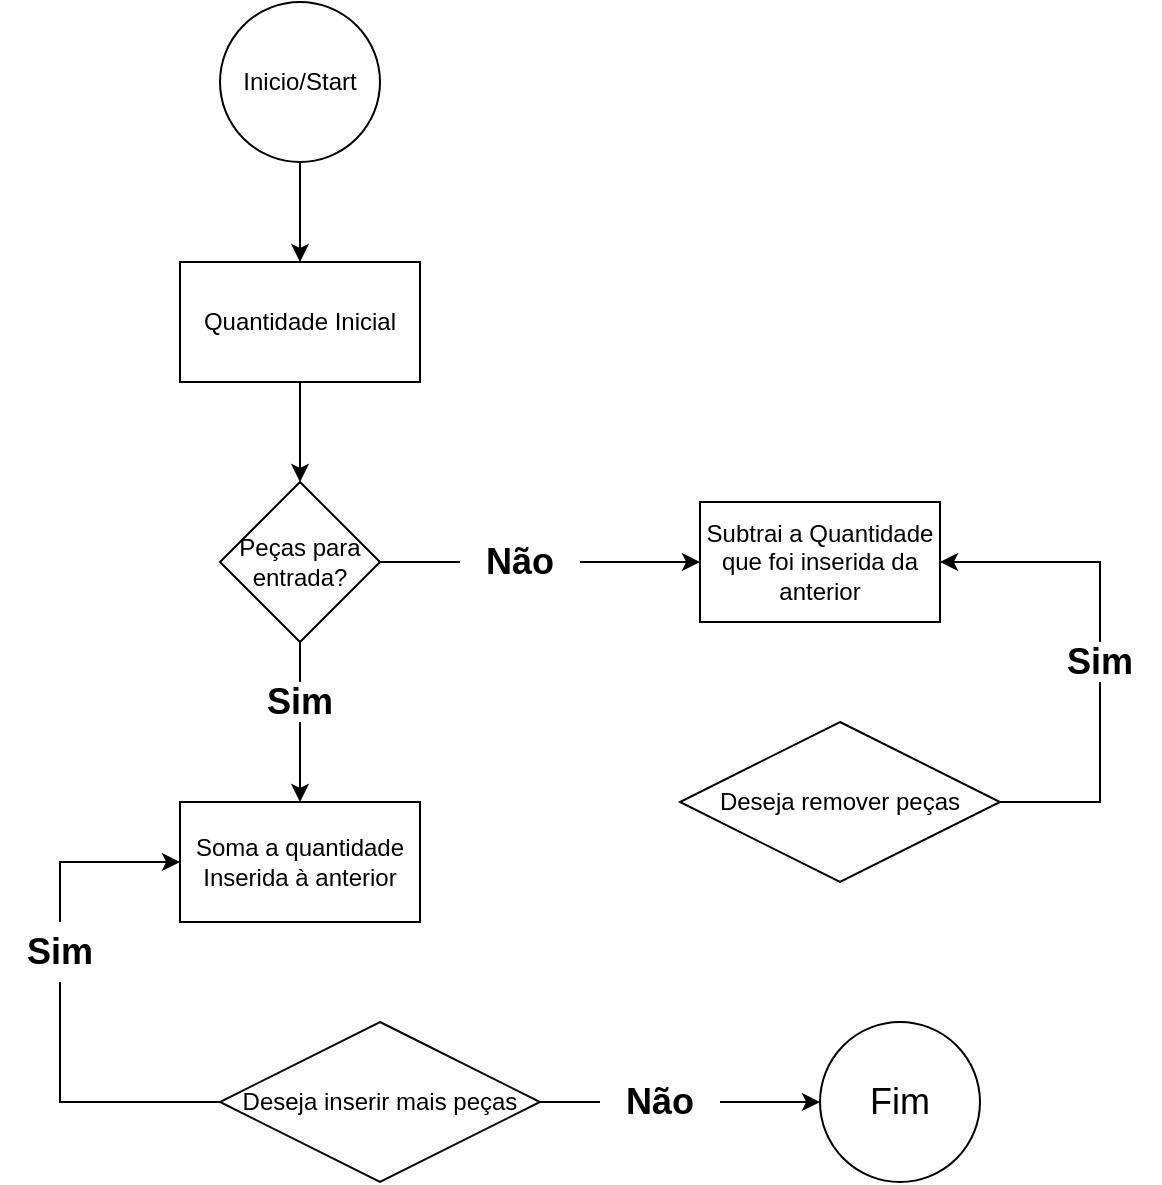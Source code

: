 <mxfile version="20.7.4" type="github">
  <diagram id="t5ThZglBCMrRRL8-HuUK" name="Página-1">
    <mxGraphModel dx="1235" dy="606" grid="1" gridSize="10" guides="1" tooltips="1" connect="1" arrows="1" fold="1" page="1" pageScale="1" pageWidth="827" pageHeight="1169" math="0" shadow="0">
      <root>
        <mxCell id="0" />
        <mxCell id="1" parent="0" />
        <mxCell id="XqXsXuCe_wsq-RO8zfuG-30" style="edgeStyle=orthogonalEdgeStyle;rounded=0;orthogonalLoop=1;jettySize=auto;html=1;exitX=0.5;exitY=1;exitDx=0;exitDy=0;entryX=0.5;entryY=0;entryDx=0;entryDy=0;fontSize=18;" edge="1" parent="1" source="XqXsXuCe_wsq-RO8zfuG-1" target="XqXsXuCe_wsq-RO8zfuG-3">
          <mxGeometry relative="1" as="geometry" />
        </mxCell>
        <mxCell id="XqXsXuCe_wsq-RO8zfuG-1" value="Quantidade Inicial" style="rounded=0;whiteSpace=wrap;html=1;" vertex="1" parent="1">
          <mxGeometry x="180" y="190" width="120" height="60" as="geometry" />
        </mxCell>
        <mxCell id="XqXsXuCe_wsq-RO8zfuG-34" style="edgeStyle=orthogonalEdgeStyle;rounded=0;orthogonalLoop=1;jettySize=auto;html=1;exitX=0.5;exitY=1;exitDx=0;exitDy=0;entryX=0.5;entryY=0;entryDx=0;entryDy=0;fontSize=18;" edge="1" parent="1" source="XqXsXuCe_wsq-RO8zfuG-2" target="XqXsXuCe_wsq-RO8zfuG-1">
          <mxGeometry relative="1" as="geometry" />
        </mxCell>
        <mxCell id="XqXsXuCe_wsq-RO8zfuG-2" value="Inicio/Start" style="ellipse;whiteSpace=wrap;html=1;aspect=fixed;" vertex="1" parent="1">
          <mxGeometry x="200" y="60" width="80" height="80" as="geometry" />
        </mxCell>
        <UserObject label="" link="NÃO" id="XqXsXuCe_wsq-RO8zfuG-5">
          <mxCell style="edgeStyle=orthogonalEdgeStyle;rounded=0;orthogonalLoop=1;jettySize=auto;html=1;entryX=0;entryY=0.5;entryDx=0;entryDy=0;startArrow=none;" edge="1" parent="1" source="XqXsXuCe_wsq-RO8zfuG-6" target="XqXsXuCe_wsq-RO8zfuG-4">
            <mxGeometry relative="1" as="geometry">
              <Array as="points">
                <mxPoint x="400" y="340" />
                <mxPoint x="400" y="340" />
              </Array>
            </mxGeometry>
          </mxCell>
        </UserObject>
        <mxCell id="XqXsXuCe_wsq-RO8zfuG-31" style="edgeStyle=orthogonalEdgeStyle;rounded=0;orthogonalLoop=1;jettySize=auto;html=1;exitX=0.5;exitY=1;exitDx=0;exitDy=0;entryX=0.5;entryY=0;entryDx=0;entryDy=0;fontSize=18;startArrow=none;" edge="1" parent="1" source="XqXsXuCe_wsq-RO8zfuG-32" target="XqXsXuCe_wsq-RO8zfuG-7">
          <mxGeometry relative="1" as="geometry" />
        </mxCell>
        <mxCell id="XqXsXuCe_wsq-RO8zfuG-3" value="Peças para entrada?" style="rhombus;whiteSpace=wrap;html=1;" vertex="1" parent="1">
          <mxGeometry x="200" y="300" width="80" height="80" as="geometry" />
        </mxCell>
        <mxCell id="XqXsXuCe_wsq-RO8zfuG-4" value="Subtrai a Quantidade que foi inserida da anterior" style="rounded=0;whiteSpace=wrap;html=1;" vertex="1" parent="1">
          <mxGeometry x="440" y="310" width="120" height="60" as="geometry" />
        </mxCell>
        <mxCell id="XqXsXuCe_wsq-RO8zfuG-7" value="Soma a quantidade Inserida à anterior" style="rounded=0;whiteSpace=wrap;html=1;" vertex="1" parent="1">
          <mxGeometry x="180" y="460" width="120" height="60" as="geometry" />
        </mxCell>
        <mxCell id="XqXsXuCe_wsq-RO8zfuG-16" style="edgeStyle=orthogonalEdgeStyle;rounded=0;orthogonalLoop=1;jettySize=auto;html=1;exitX=0.5;exitY=0;exitDx=0;exitDy=0;entryX=0;entryY=0.5;entryDx=0;entryDy=0;fontSize=18;startArrow=none;" edge="1" parent="1" source="XqXsXuCe_wsq-RO8zfuG-10" target="XqXsXuCe_wsq-RO8zfuG-7">
          <mxGeometry relative="1" as="geometry">
            <Array as="points">
              <mxPoint x="120" y="510" />
              <mxPoint x="120" y="470" />
            </Array>
          </mxGeometry>
        </mxCell>
        <mxCell id="XqXsXuCe_wsq-RO8zfuG-21" style="edgeStyle=orthogonalEdgeStyle;rounded=0;orthogonalLoop=1;jettySize=auto;html=1;exitX=1;exitY=0.5;exitDx=0;exitDy=0;fontSize=18;entryX=0;entryY=0.5;entryDx=0;entryDy=0;startArrow=none;" edge="1" parent="1" source="XqXsXuCe_wsq-RO8zfuG-22" target="XqXsXuCe_wsq-RO8zfuG-20">
          <mxGeometry relative="1" as="geometry">
            <mxPoint x="450" y="590" as="targetPoint" />
          </mxGeometry>
        </mxCell>
        <mxCell id="XqXsXuCe_wsq-RO8zfuG-8" value="Deseja inserir mais peças" style="rhombus;whiteSpace=wrap;html=1;" vertex="1" parent="1">
          <mxGeometry x="200" y="570" width="160" height="80" as="geometry" />
        </mxCell>
        <mxCell id="XqXsXuCe_wsq-RO8zfuG-6" value="&lt;font style=&quot;font-size: 18px;&quot;&gt;&lt;b style=&quot;&quot;&gt;Não&lt;/b&gt;&lt;/font&gt;" style="text;html=1;strokeColor=none;fillColor=none;align=center;verticalAlign=middle;whiteSpace=wrap;rounded=0;" vertex="1" parent="1">
          <mxGeometry x="320" y="325" width="60" height="30" as="geometry" />
        </mxCell>
        <mxCell id="XqXsXuCe_wsq-RO8zfuG-11" value="" style="edgeStyle=orthogonalEdgeStyle;rounded=0;orthogonalLoop=1;jettySize=auto;html=1;entryX=0;entryY=0.5;entryDx=0;entryDy=0;endArrow=none;" edge="1" parent="1" source="XqXsXuCe_wsq-RO8zfuG-3" target="XqXsXuCe_wsq-RO8zfuG-6">
          <mxGeometry relative="1" as="geometry">
            <mxPoint x="280" y="340" as="sourcePoint" />
            <mxPoint x="440" y="340" as="targetPoint" />
            <Array as="points" />
          </mxGeometry>
        </mxCell>
        <mxCell id="XqXsXuCe_wsq-RO8zfuG-10" value="&lt;b&gt;&lt;font style=&quot;font-size: 18px;&quot;&gt;Sim&lt;/font&gt;&lt;/b&gt;" style="text;html=1;strokeColor=none;fillColor=none;align=center;verticalAlign=middle;whiteSpace=wrap;rounded=0;" vertex="1" parent="1">
          <mxGeometry x="90" y="520" width="60" height="30" as="geometry" />
        </mxCell>
        <mxCell id="XqXsXuCe_wsq-RO8zfuG-19" value="" style="edgeStyle=orthogonalEdgeStyle;rounded=0;orthogonalLoop=1;jettySize=auto;html=1;exitX=0;exitY=0.5;exitDx=0;exitDy=0;fontSize=18;endArrow=none;" edge="1" parent="1" source="XqXsXuCe_wsq-RO8zfuG-8">
          <mxGeometry relative="1" as="geometry">
            <mxPoint x="200" y="610" as="sourcePoint" />
            <mxPoint x="120" y="550" as="targetPoint" />
            <Array as="points">
              <mxPoint x="120" y="610" />
            </Array>
          </mxGeometry>
        </mxCell>
        <mxCell id="XqXsXuCe_wsq-RO8zfuG-20" value="Fim" style="ellipse;whiteSpace=wrap;html=1;aspect=fixed;fontSize=18;" vertex="1" parent="1">
          <mxGeometry x="500" y="570" width="80" height="80" as="geometry" />
        </mxCell>
        <mxCell id="XqXsXuCe_wsq-RO8zfuG-22" value="&lt;b&gt;Não&lt;/b&gt;" style="text;html=1;strokeColor=none;fillColor=none;align=center;verticalAlign=middle;whiteSpace=wrap;rounded=0;fontSize=18;" vertex="1" parent="1">
          <mxGeometry x="390" y="595" width="60" height="30" as="geometry" />
        </mxCell>
        <mxCell id="XqXsXuCe_wsq-RO8zfuG-23" value="" style="edgeStyle=orthogonalEdgeStyle;rounded=0;orthogonalLoop=1;jettySize=auto;html=1;exitX=1;exitY=0.5;exitDx=0;exitDy=0;fontSize=18;entryX=0;entryY=0.5;entryDx=0;entryDy=0;endArrow=none;" edge="1" parent="1" source="XqXsXuCe_wsq-RO8zfuG-8" target="XqXsXuCe_wsq-RO8zfuG-22">
          <mxGeometry relative="1" as="geometry">
            <mxPoint x="500" y="610" as="targetPoint" />
            <mxPoint x="360" y="610" as="sourcePoint" />
          </mxGeometry>
        </mxCell>
        <mxCell id="XqXsXuCe_wsq-RO8zfuG-24" value="Deseja remover peças" style="rhombus;whiteSpace=wrap;html=1;" vertex="1" parent="1">
          <mxGeometry x="430" y="420" width="160" height="80" as="geometry" />
        </mxCell>
        <mxCell id="XqXsXuCe_wsq-RO8zfuG-29" style="edgeStyle=orthogonalEdgeStyle;rounded=0;orthogonalLoop=1;jettySize=auto;html=1;exitX=0.5;exitY=0;exitDx=0;exitDy=0;entryX=1;entryY=0.5;entryDx=0;entryDy=0;fontSize=18;" edge="1" parent="1" source="XqXsXuCe_wsq-RO8zfuG-26" target="XqXsXuCe_wsq-RO8zfuG-4">
          <mxGeometry relative="1" as="geometry" />
        </mxCell>
        <mxCell id="XqXsXuCe_wsq-RO8zfuG-26" value="&lt;b&gt;Sim&lt;/b&gt;" style="text;html=1;strokeColor=none;fillColor=none;align=center;verticalAlign=middle;whiteSpace=wrap;rounded=0;fontSize=18;" vertex="1" parent="1">
          <mxGeometry x="610" y="380" width="60" height="20" as="geometry" />
        </mxCell>
        <mxCell id="XqXsXuCe_wsq-RO8zfuG-28" value="" style="edgeStyle=orthogonalEdgeStyle;rounded=0;orthogonalLoop=1;jettySize=auto;html=1;exitX=1;exitY=0.5;exitDx=0;exitDy=0;fontSize=18;endArrow=none;" edge="1" parent="1" source="XqXsXuCe_wsq-RO8zfuG-24">
          <mxGeometry relative="1" as="geometry">
            <mxPoint x="590" y="460" as="sourcePoint" />
            <mxPoint x="640" y="400" as="targetPoint" />
            <Array as="points">
              <mxPoint x="640" y="460" />
            </Array>
          </mxGeometry>
        </mxCell>
        <mxCell id="XqXsXuCe_wsq-RO8zfuG-32" value="&lt;b&gt;Sim&lt;/b&gt;" style="text;html=1;strokeColor=none;fillColor=none;align=center;verticalAlign=middle;whiteSpace=wrap;rounded=0;fontSize=18;" vertex="1" parent="1">
          <mxGeometry x="225" y="400" width="30" height="20" as="geometry" />
        </mxCell>
        <mxCell id="XqXsXuCe_wsq-RO8zfuG-33" value="" style="edgeStyle=orthogonalEdgeStyle;rounded=0;orthogonalLoop=1;jettySize=auto;html=1;exitX=0.5;exitY=1;exitDx=0;exitDy=0;entryX=0.5;entryY=0;entryDx=0;entryDy=0;fontSize=18;endArrow=none;" edge="1" parent="1" source="XqXsXuCe_wsq-RO8zfuG-3" target="XqXsXuCe_wsq-RO8zfuG-32">
          <mxGeometry relative="1" as="geometry">
            <mxPoint x="240" y="380" as="sourcePoint" />
            <mxPoint x="240" y="440" as="targetPoint" />
          </mxGeometry>
        </mxCell>
      </root>
    </mxGraphModel>
  </diagram>
</mxfile>
